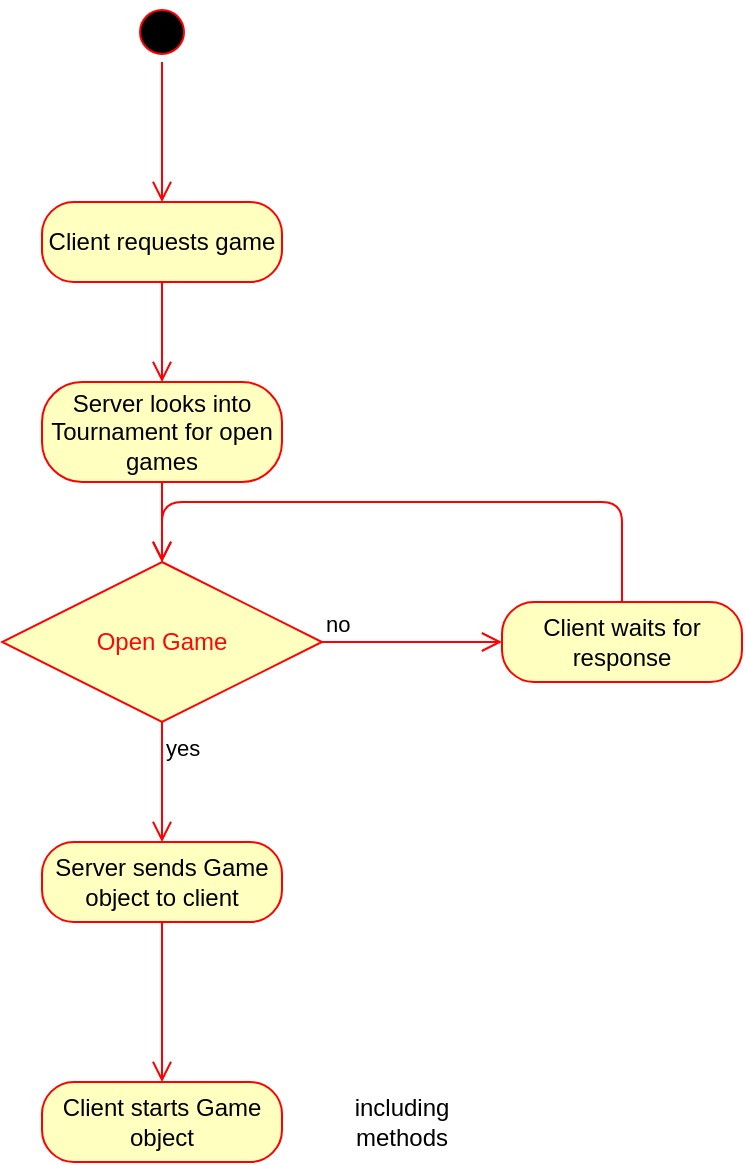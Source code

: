 <mxfile>
    <diagram id="b23poRtsxbpTBwMyehsv" name="Page-1">
        <mxGraphModel dx="1384" dy="3111" grid="1" gridSize="10" guides="1" tooltips="1" connect="1" arrows="1" fold="1" page="1" pageScale="1" pageWidth="850" pageHeight="1100" math="0" shadow="0">
            <root>
                <mxCell id="0"/>
                <mxCell id="1" parent="0"/>
                <mxCell id="2" value="Client requests game" style="rounded=1;whiteSpace=wrap;html=1;arcSize=40;fontColor=#000000;fillColor=#ffffc0;strokeColor=#ff0000;" vertex="1" parent="1">
                    <mxGeometry x="790" y="-1290" width="120" height="40" as="geometry"/>
                </mxCell>
                <mxCell id="3" value="" style="edgeStyle=orthogonalEdgeStyle;html=1;verticalAlign=bottom;endArrow=open;endSize=8;strokeColor=#ff0000;entryX=0.5;entryY=0;entryDx=0;entryDy=0;" edge="1" parent="1" source="2" target="8">
                    <mxGeometry relative="1" as="geometry">
                        <mxPoint x="850" y="-1190" as="targetPoint"/>
                    </mxGeometry>
                </mxCell>
                <mxCell id="4" value="" style="ellipse;html=1;shape=startState;fillColor=#000000;strokeColor=#ff0000;" vertex="1" parent="1">
                    <mxGeometry x="835" y="-1390" width="30" height="30" as="geometry"/>
                </mxCell>
                <mxCell id="5" value="" style="edgeStyle=orthogonalEdgeStyle;html=1;verticalAlign=bottom;endArrow=open;endSize=8;strokeColor=#ff0000;entryX=0.5;entryY=0;entryDx=0;entryDy=0;" edge="1" parent="1" source="4" target="2">
                    <mxGeometry relative="1" as="geometry">
                        <mxPoint x="860" y="-1310" as="targetPoint"/>
                    </mxGeometry>
                </mxCell>
                <mxCell id="6" value="Server sends Game object to client" style="rounded=1;whiteSpace=wrap;html=1;arcSize=40;fontColor=#000000;fillColor=#ffffc0;strokeColor=#ff0000;" vertex="1" parent="1">
                    <mxGeometry x="790" y="-970" width="120" height="40" as="geometry"/>
                </mxCell>
                <mxCell id="7" value="" style="edgeStyle=orthogonalEdgeStyle;html=1;verticalAlign=bottom;endArrow=open;endSize=8;strokeColor=#ff0000;entryX=0.5;entryY=0;entryDx=0;entryDy=0;" edge="1" parent="1" source="6" target="28">
                    <mxGeometry relative="1" as="geometry">
                        <mxPoint x="850" y="-850" as="targetPoint"/>
                        <Array as="points"/>
                    </mxGeometry>
                </mxCell>
                <mxCell id="8" value="Server looks into Tournament for open games" style="rounded=1;whiteSpace=wrap;html=1;arcSize=40;fontColor=#000000;fillColor=#ffffc0;strokeColor=#ff0000;" vertex="1" parent="1">
                    <mxGeometry x="790" y="-1200" width="120" height="50" as="geometry"/>
                </mxCell>
                <mxCell id="9" value="" style="edgeStyle=orthogonalEdgeStyle;html=1;verticalAlign=bottom;endArrow=open;endSize=8;strokeColor=#ff0000;entryX=0.5;entryY=0;entryDx=0;entryDy=0;" edge="1" parent="1" source="8" target="10">
                    <mxGeometry relative="1" as="geometry">
                        <mxPoint x="850" y="-1130" as="targetPoint"/>
                    </mxGeometry>
                </mxCell>
                <mxCell id="10" value="&lt;font color=&quot;#fd0808&quot;&gt;Open Game&lt;/font&gt;" style="rhombus;whiteSpace=wrap;html=1;fillColor=#ffffc0;strokeColor=#ff0000;" vertex="1" parent="1">
                    <mxGeometry x="770" y="-1110" width="160" height="80" as="geometry"/>
                </mxCell>
                <mxCell id="11" value="no" style="edgeStyle=orthogonalEdgeStyle;html=1;align=left;verticalAlign=bottom;endArrow=open;endSize=8;strokeColor=#ff0000;entryX=0;entryY=0.5;entryDx=0;entryDy=0;" edge="1" parent="1" source="10" target="13">
                    <mxGeometry x="-1" relative="1" as="geometry">
                        <mxPoint x="1010" y="-1070" as="targetPoint"/>
                        <Array as="points"/>
                    </mxGeometry>
                </mxCell>
                <mxCell id="12" value="yes" style="edgeStyle=orthogonalEdgeStyle;html=1;align=left;verticalAlign=top;endArrow=open;endSize=8;strokeColor=#ff0000;entryX=0.5;entryY=0;entryDx=0;entryDy=0;" edge="1" parent="1" source="10" target="6">
                    <mxGeometry x="-1" relative="1" as="geometry">
                        <mxPoint x="850" y="-1010" as="targetPoint"/>
                    </mxGeometry>
                </mxCell>
                <mxCell id="13" value="Client waits for response" style="rounded=1;whiteSpace=wrap;html=1;arcSize=40;fontColor=#000000;fillColor=#ffffc0;strokeColor=#ff0000;" vertex="1" parent="1">
                    <mxGeometry x="1020" y="-1090" width="120" height="40" as="geometry"/>
                </mxCell>
                <mxCell id="14" value="" style="edgeStyle=orthogonalEdgeStyle;html=1;verticalAlign=bottom;endArrow=open;endSize=8;strokeColor=#ff0000;entryX=0.5;entryY=0;entryDx=0;entryDy=0;exitX=0.5;exitY=0;exitDx=0;exitDy=0;" edge="1" parent="1" source="13" target="10">
                    <mxGeometry relative="1" as="geometry">
                        <mxPoint x="1080" y="-970" as="targetPoint"/>
                        <Array as="points">
                            <mxPoint x="1080" y="-1140"/>
                            <mxPoint x="850" y="-1140"/>
                        </Array>
                    </mxGeometry>
                </mxCell>
                <mxCell id="28" value="Client starts Game object" style="rounded=1;whiteSpace=wrap;html=1;arcSize=40;fontColor=#000000;fillColor=#ffffc0;strokeColor=#ff0000;" vertex="1" parent="1">
                    <mxGeometry x="790" y="-850" width="120" height="40" as="geometry"/>
                </mxCell>
                <mxCell id="29" value="including methods" style="text;html=1;strokeColor=none;fillColor=none;align=center;verticalAlign=middle;whiteSpace=wrap;rounded=0;" vertex="1" parent="1">
                    <mxGeometry x="940" y="-845" width="60" height="30" as="geometry"/>
                </mxCell>
            </root>
        </mxGraphModel>
    </diagram>
</mxfile>
